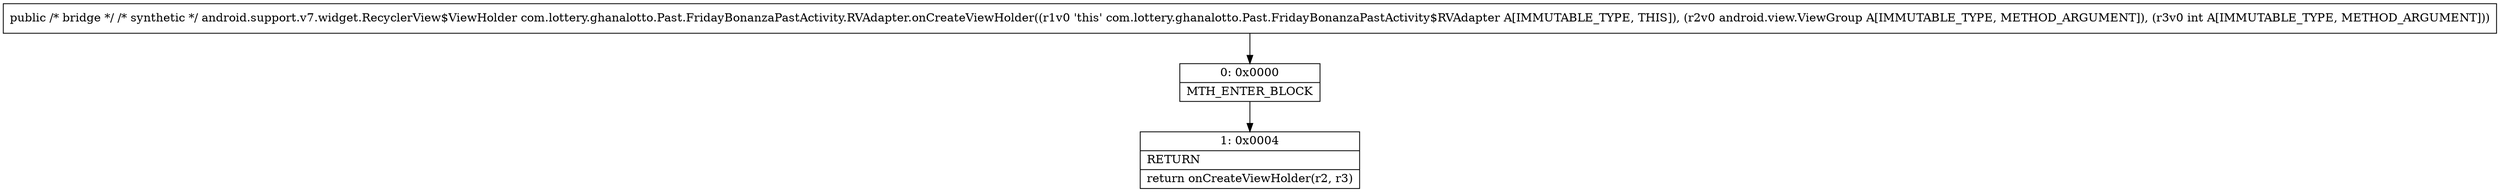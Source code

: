 digraph "CFG forcom.lottery.ghanalotto.Past.FridayBonanzaPastActivity.RVAdapter.onCreateViewHolder(Landroid\/view\/ViewGroup;I)Landroid\/support\/v7\/widget\/RecyclerView$ViewHolder;" {
Node_0 [shape=record,label="{0\:\ 0x0000|MTH_ENTER_BLOCK\l}"];
Node_1 [shape=record,label="{1\:\ 0x0004|RETURN\l|return onCreateViewHolder(r2, r3)\l}"];
MethodNode[shape=record,label="{public \/* bridge *\/ \/* synthetic *\/ android.support.v7.widget.RecyclerView$ViewHolder com.lottery.ghanalotto.Past.FridayBonanzaPastActivity.RVAdapter.onCreateViewHolder((r1v0 'this' com.lottery.ghanalotto.Past.FridayBonanzaPastActivity$RVAdapter A[IMMUTABLE_TYPE, THIS]), (r2v0 android.view.ViewGroup A[IMMUTABLE_TYPE, METHOD_ARGUMENT]), (r3v0 int A[IMMUTABLE_TYPE, METHOD_ARGUMENT])) }"];
MethodNode -> Node_0;
Node_0 -> Node_1;
}

